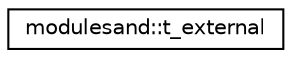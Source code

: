 digraph "Graphical Class Hierarchy"
{
 // LATEX_PDF_SIZE
  edge [fontname="Helvetica",fontsize="10",labelfontname="Helvetica",labelfontsize="10"];
  node [fontname="Helvetica",fontsize="10",shape=record];
  rankdir="LR";
  Node0 [label="modulesand::t_external",height=0.2,width=0.4,color="black", fillcolor="white", style="filled",URL="$structmodulesand_1_1t__external.html",tooltip=" "];
}
